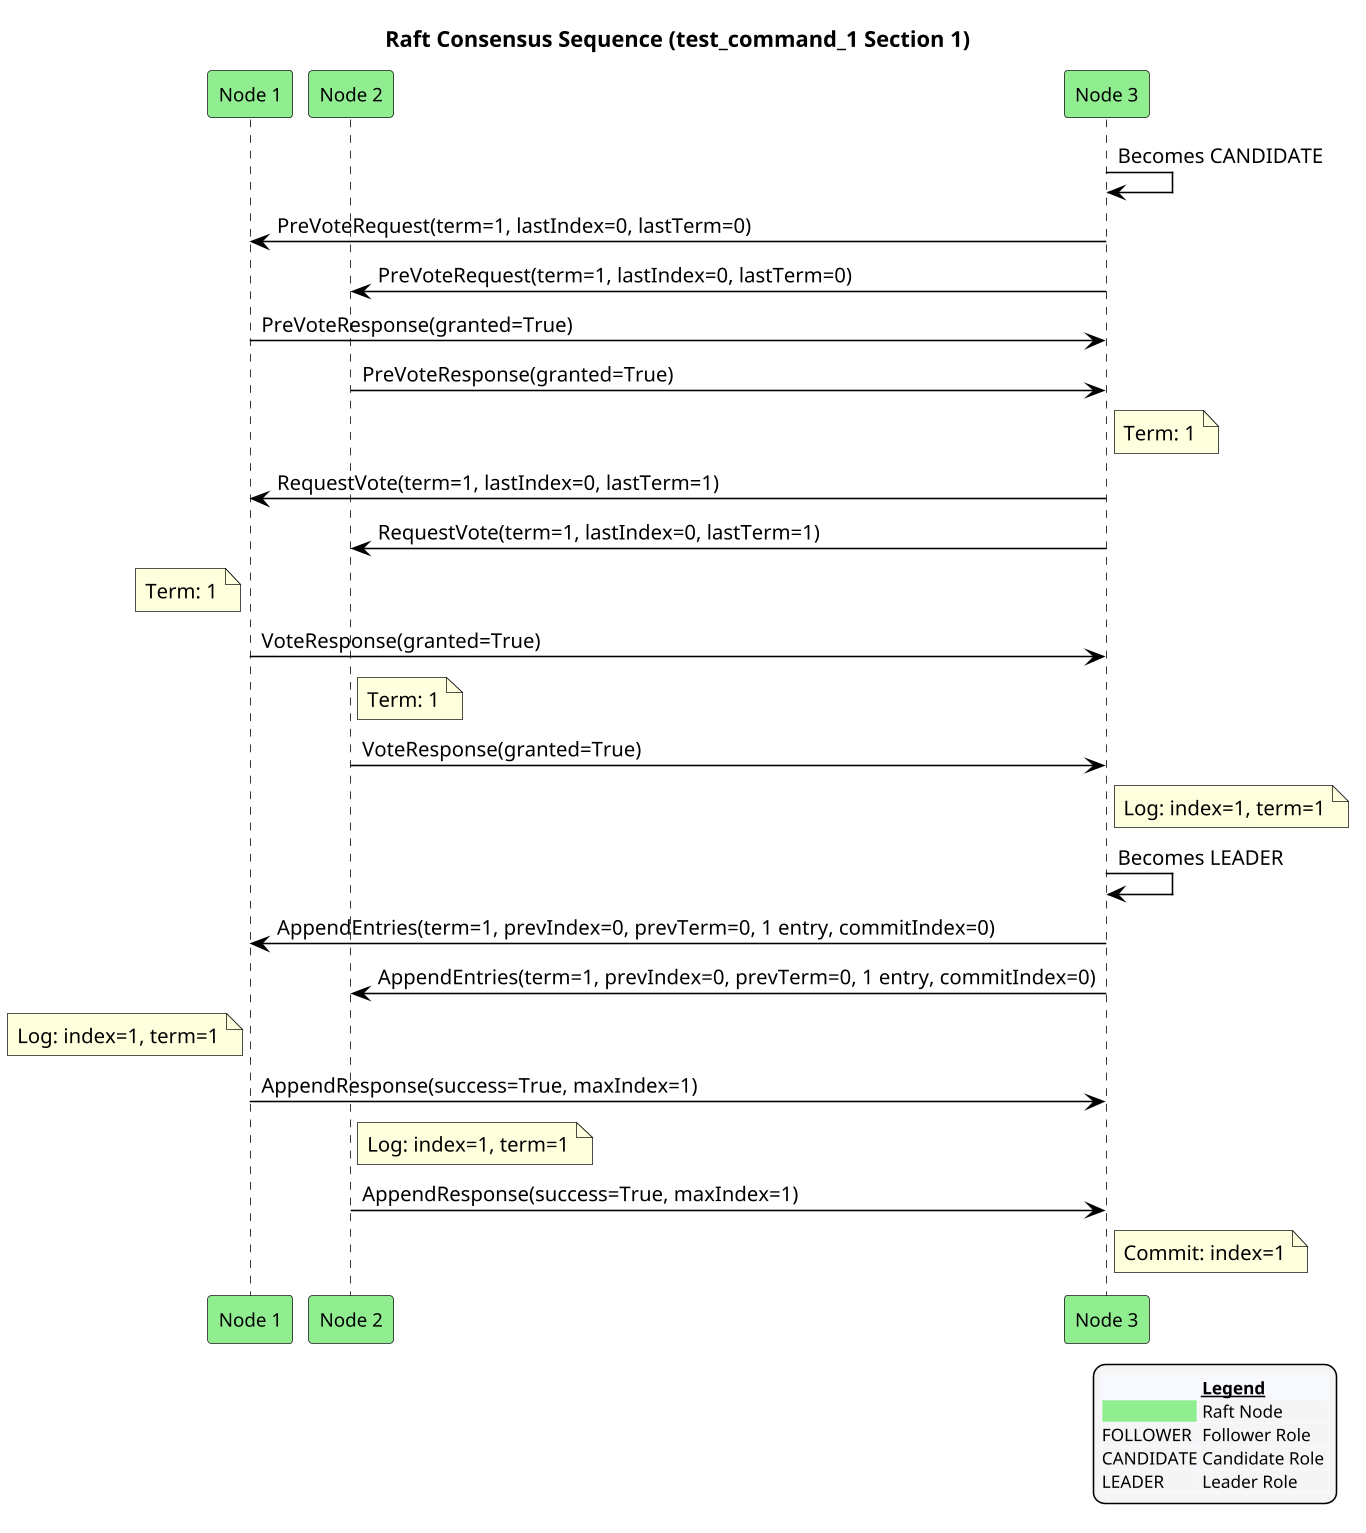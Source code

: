 @startuml
!pragma ratio 0.7
skinparam dpi 150
skinparam monochrome false
skinparam sequence {
  ArrowColor Black
  ActorBorderColor Black
  LifeLineBorderColor Black
  ParticipantFontSize 12
  Padding 10
}
skinparam legend {
  BackgroundColor #F5F5F5
  FontSize 11
}
title Raft Consensus Sequence (test_command_1 Section 1)

participant "Node 1" as n1 order 10 #Lightgreen
participant "Node 2" as n2 order 20 #Lightgreen
participant "Node 3" as n3 order 30 #Lightgreen
n3 -> n3: Becomes CANDIDATE
n3 -> n1: PreVoteRequest(term=1, lastIndex=0, lastTerm=0)
n3 -> n2: PreVoteRequest(term=1, lastIndex=0, lastTerm=0)
n1 -> n3: PreVoteResponse(granted=True)
n2 -> n3: PreVoteResponse(granted=True)
note right of n3: Term: 1
n3 -> n1: RequestVote(term=1, lastIndex=0, lastTerm=1)
n3 -> n2: RequestVote(term=1, lastIndex=0, lastTerm=1)
note left of n1: Term: 1
n1 -> n3: VoteResponse(granted=True)
note right of n2: Term: 1
n2 -> n3: VoteResponse(granted=True)
note right of n3: Log: index=1, term=1
n3 -> n3: Becomes LEADER
n3 -> n1: AppendEntries(term=1, prevIndex=0, prevTerm=0, 1 entry, commitIndex=0)
n3 -> n2: AppendEntries(term=1, prevIndex=0, prevTerm=0, 1 entry, commitIndex=0)
note left of n1: Log: index=1, term=1
n1 -> n3: AppendResponse(success=True, maxIndex=1)
note right of n2: Log: index=1, term=1
n2 -> n3: AppendResponse(success=True, maxIndex=1)
note right of n3: Commit: index=1

legend right
  <#GhostWhite,#GhostWhite>|      |= __Legend__ |
  |<#Lightgreen>| Raft Node |
  |FOLLOWER| Follower Role |
  |CANDIDATE| Candidate Role |
  |LEADER| Leader Role |
endlegend
@enduml
